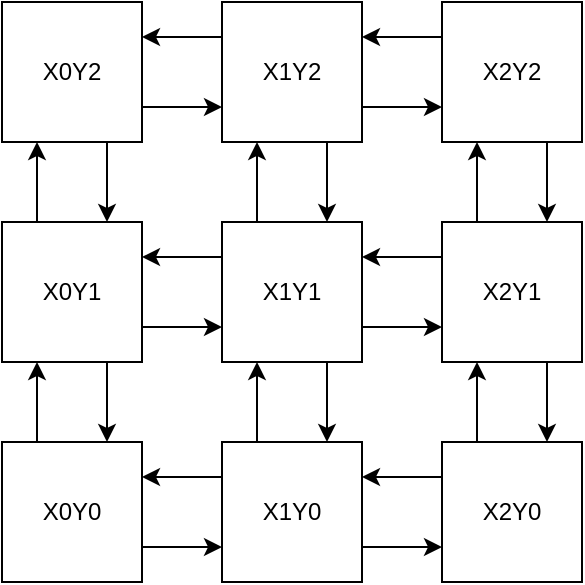 <mxfile version="22.0.5" type="device">
  <diagram name="Page-1" id="0bE3lITXWZnJPzGnrwn3">
    <mxGraphModel dx="988" dy="540" grid="1" gridSize="10" guides="1" tooltips="1" connect="1" arrows="1" fold="1" page="1" pageScale="1" pageWidth="850" pageHeight="1100" math="0" shadow="0">
      <root>
        <mxCell id="0" />
        <mxCell id="1" parent="0" />
        <mxCell id="oZUTG95v8Lp6L52lAXFa-3" style="edgeStyle=orthogonalEdgeStyle;rounded=0;orthogonalLoop=1;jettySize=auto;html=1;exitX=1;exitY=0.75;exitDx=0;exitDy=0;entryX=0;entryY=0.75;entryDx=0;entryDy=0;" parent="1" source="oZUTG95v8Lp6L52lAXFa-1" target="oZUTG95v8Lp6L52lAXFa-2" edge="1">
          <mxGeometry relative="1" as="geometry">
            <mxPoint x="210" y="720" as="targetPoint" />
          </mxGeometry>
        </mxCell>
        <mxCell id="TOsESkxiF3kjRz633ONV-14" style="edgeStyle=orthogonalEdgeStyle;rounded=0;orthogonalLoop=1;jettySize=auto;html=1;entryX=0.25;entryY=1;entryDx=0;entryDy=0;exitX=0.25;exitY=0;exitDx=0;exitDy=0;" edge="1" parent="1" source="oZUTG95v8Lp6L52lAXFa-1" target="TOsESkxiF3kjRz633ONV-1">
          <mxGeometry relative="1" as="geometry" />
        </mxCell>
        <mxCell id="oZUTG95v8Lp6L52lAXFa-1" value="X0Y0" style="rounded=0;whiteSpace=wrap;html=1;" parent="1" vertex="1">
          <mxGeometry x="160" y="580" width="70" height="70" as="geometry" />
        </mxCell>
        <mxCell id="TOsESkxiF3kjRz633ONV-12" style="edgeStyle=orthogonalEdgeStyle;rounded=0;orthogonalLoop=1;jettySize=auto;html=1;entryX=0;entryY=0.75;entryDx=0;entryDy=0;exitX=1;exitY=0.75;exitDx=0;exitDy=0;" edge="1" parent="1" source="oZUTG95v8Lp6L52lAXFa-2" target="TOsESkxiF3kjRz633ONV-8">
          <mxGeometry relative="1" as="geometry" />
        </mxCell>
        <mxCell id="TOsESkxiF3kjRz633ONV-18" style="edgeStyle=orthogonalEdgeStyle;rounded=0;orthogonalLoop=1;jettySize=auto;html=1;entryX=0.25;entryY=1;entryDx=0;entryDy=0;exitX=0.25;exitY=0;exitDx=0;exitDy=0;" edge="1" parent="1" source="oZUTG95v8Lp6L52lAXFa-2" target="TOsESkxiF3kjRz633ONV-3">
          <mxGeometry relative="1" as="geometry" />
        </mxCell>
        <mxCell id="oZUTG95v8Lp6L52lAXFa-2" value="X1Y0" style="rounded=0;whiteSpace=wrap;html=1;" parent="1" vertex="1">
          <mxGeometry x="270" y="580" width="70" height="70" as="geometry" />
        </mxCell>
        <mxCell id="TOsESkxiF3kjRz633ONV-16" style="edgeStyle=orthogonalEdgeStyle;rounded=0;orthogonalLoop=1;jettySize=auto;html=1;entryX=0.75;entryY=0;entryDx=0;entryDy=0;exitX=0.75;exitY=1;exitDx=0;exitDy=0;" edge="1" parent="1" source="TOsESkxiF3kjRz633ONV-1" target="oZUTG95v8Lp6L52lAXFa-1">
          <mxGeometry relative="1" as="geometry" />
        </mxCell>
        <mxCell id="TOsESkxiF3kjRz633ONV-27" style="edgeStyle=orthogonalEdgeStyle;rounded=0;orthogonalLoop=1;jettySize=auto;html=1;entryX=0.25;entryY=1;entryDx=0;entryDy=0;exitX=0.25;exitY=0;exitDx=0;exitDy=0;" edge="1" parent="1" source="TOsESkxiF3kjRz633ONV-1" target="TOsESkxiF3kjRz633ONV-2">
          <mxGeometry relative="1" as="geometry" />
        </mxCell>
        <mxCell id="TOsESkxiF3kjRz633ONV-28" style="edgeStyle=orthogonalEdgeStyle;rounded=0;orthogonalLoop=1;jettySize=auto;html=1;entryX=0;entryY=0.75;entryDx=0;entryDy=0;exitX=1;exitY=0.75;exitDx=0;exitDy=0;" edge="1" parent="1" source="TOsESkxiF3kjRz633ONV-1" target="TOsESkxiF3kjRz633ONV-3">
          <mxGeometry relative="1" as="geometry">
            <mxPoint x="250" y="450" as="sourcePoint" />
          </mxGeometry>
        </mxCell>
        <mxCell id="TOsESkxiF3kjRz633ONV-1" value="X0Y1" style="rounded=0;whiteSpace=wrap;html=1;" vertex="1" parent="1">
          <mxGeometry x="160" y="470" width="70" height="70" as="geometry" />
        </mxCell>
        <mxCell id="TOsESkxiF3kjRz633ONV-26" style="edgeStyle=orthogonalEdgeStyle;rounded=0;orthogonalLoop=1;jettySize=auto;html=1;entryX=0.75;entryY=0;entryDx=0;entryDy=0;exitX=0.75;exitY=1;exitDx=0;exitDy=0;" edge="1" parent="1" source="TOsESkxiF3kjRz633ONV-2" target="TOsESkxiF3kjRz633ONV-1">
          <mxGeometry relative="1" as="geometry" />
        </mxCell>
        <mxCell id="TOsESkxiF3kjRz633ONV-32" style="edgeStyle=orthogonalEdgeStyle;rounded=0;orthogonalLoop=1;jettySize=auto;html=1;exitX=1;exitY=0.75;exitDx=0;exitDy=0;entryX=0;entryY=0.75;entryDx=0;entryDy=0;" edge="1" parent="1" source="TOsESkxiF3kjRz633ONV-2" target="TOsESkxiF3kjRz633ONV-4">
          <mxGeometry relative="1" as="geometry">
            <mxPoint x="250" y="330" as="sourcePoint" />
            <mxPoint x="300" y="340" as="targetPoint" />
          </mxGeometry>
        </mxCell>
        <mxCell id="TOsESkxiF3kjRz633ONV-2" value="X0Y2" style="rounded=0;whiteSpace=wrap;html=1;" vertex="1" parent="1">
          <mxGeometry x="160" y="360" width="70" height="70" as="geometry" />
        </mxCell>
        <mxCell id="TOsESkxiF3kjRz633ONV-17" style="edgeStyle=orthogonalEdgeStyle;rounded=0;orthogonalLoop=1;jettySize=auto;html=1;entryX=0.75;entryY=0;entryDx=0;entryDy=0;exitX=0.75;exitY=1;exitDx=0;exitDy=0;" edge="1" parent="1" source="TOsESkxiF3kjRz633ONV-3" target="oZUTG95v8Lp6L52lAXFa-2">
          <mxGeometry relative="1" as="geometry" />
        </mxCell>
        <mxCell id="TOsESkxiF3kjRz633ONV-25" style="edgeStyle=orthogonalEdgeStyle;rounded=0;orthogonalLoop=1;jettySize=auto;html=1;entryX=0.25;entryY=1;entryDx=0;entryDy=0;exitX=0.25;exitY=0;exitDx=0;exitDy=0;" edge="1" parent="1" source="TOsESkxiF3kjRz633ONV-3" target="TOsESkxiF3kjRz633ONV-4">
          <mxGeometry relative="1" as="geometry" />
        </mxCell>
        <mxCell id="TOsESkxiF3kjRz633ONV-29" style="edgeStyle=orthogonalEdgeStyle;rounded=0;orthogonalLoop=1;jettySize=auto;html=1;entryX=1;entryY=0.25;entryDx=0;entryDy=0;exitX=0;exitY=0.25;exitDx=0;exitDy=0;" edge="1" parent="1" source="TOsESkxiF3kjRz633ONV-3" target="TOsESkxiF3kjRz633ONV-1">
          <mxGeometry relative="1" as="geometry">
            <mxPoint x="250" y="560" as="sourcePoint" />
          </mxGeometry>
        </mxCell>
        <mxCell id="TOsESkxiF3kjRz633ONV-30" style="edgeStyle=orthogonalEdgeStyle;rounded=0;orthogonalLoop=1;jettySize=auto;html=1;exitX=1;exitY=0.75;exitDx=0;exitDy=0;entryX=0;entryY=0.75;entryDx=0;entryDy=0;" edge="1" parent="1" source="TOsESkxiF3kjRz633ONV-3" target="TOsESkxiF3kjRz633ONV-6">
          <mxGeometry relative="1" as="geometry">
            <mxPoint x="370" y="550" as="targetPoint" />
          </mxGeometry>
        </mxCell>
        <mxCell id="TOsESkxiF3kjRz633ONV-3" value="X1Y1" style="rounded=0;whiteSpace=wrap;html=1;" vertex="1" parent="1">
          <mxGeometry x="270" y="470" width="70" height="70" as="geometry" />
        </mxCell>
        <mxCell id="TOsESkxiF3kjRz633ONV-24" style="edgeStyle=orthogonalEdgeStyle;rounded=0;orthogonalLoop=1;jettySize=auto;html=1;entryX=0.75;entryY=0;entryDx=0;entryDy=0;exitX=0.75;exitY=1;exitDx=0;exitDy=0;" edge="1" parent="1" source="TOsESkxiF3kjRz633ONV-4" target="TOsESkxiF3kjRz633ONV-3">
          <mxGeometry relative="1" as="geometry" />
        </mxCell>
        <mxCell id="TOsESkxiF3kjRz633ONV-33" style="edgeStyle=orthogonalEdgeStyle;rounded=0;orthogonalLoop=1;jettySize=auto;html=1;exitX=0;exitY=0.25;exitDx=0;exitDy=0;entryX=1;entryY=0.25;entryDx=0;entryDy=0;" edge="1" parent="1" source="TOsESkxiF3kjRz633ONV-4" target="TOsESkxiF3kjRz633ONV-2">
          <mxGeometry relative="1" as="geometry">
            <mxPoint x="250" y="450" as="targetPoint" />
          </mxGeometry>
        </mxCell>
        <mxCell id="TOsESkxiF3kjRz633ONV-35" style="edgeStyle=orthogonalEdgeStyle;rounded=0;orthogonalLoop=1;jettySize=auto;html=1;exitX=1;exitY=0.75;exitDx=0;exitDy=0;entryX=0;entryY=0.75;entryDx=0;entryDy=0;" edge="1" parent="1" source="TOsESkxiF3kjRz633ONV-4" target="TOsESkxiF3kjRz633ONV-5">
          <mxGeometry relative="1" as="geometry">
            <mxPoint x="350" y="410" as="sourcePoint" />
            <mxPoint x="360" y="440" as="targetPoint" />
          </mxGeometry>
        </mxCell>
        <mxCell id="TOsESkxiF3kjRz633ONV-4" value="X1Y2" style="rounded=0;whiteSpace=wrap;html=1;" vertex="1" parent="1">
          <mxGeometry x="270" y="360" width="70" height="70" as="geometry" />
        </mxCell>
        <mxCell id="TOsESkxiF3kjRz633ONV-21" style="edgeStyle=orthogonalEdgeStyle;rounded=0;orthogonalLoop=1;jettySize=auto;html=1;entryX=0.75;entryY=0;entryDx=0;entryDy=0;exitX=0.75;exitY=1;exitDx=0;exitDy=0;" edge="1" parent="1" source="TOsESkxiF3kjRz633ONV-5" target="TOsESkxiF3kjRz633ONV-6">
          <mxGeometry relative="1" as="geometry" />
        </mxCell>
        <mxCell id="TOsESkxiF3kjRz633ONV-36" style="edgeStyle=orthogonalEdgeStyle;rounded=0;orthogonalLoop=1;jettySize=auto;html=1;entryX=1;entryY=0.25;entryDx=0;entryDy=0;exitX=0;exitY=0.25;exitDx=0;exitDy=0;" edge="1" parent="1" source="TOsESkxiF3kjRz633ONV-5" target="TOsESkxiF3kjRz633ONV-4">
          <mxGeometry relative="1" as="geometry" />
        </mxCell>
        <mxCell id="TOsESkxiF3kjRz633ONV-5" value="X2Y2" style="rounded=0;whiteSpace=wrap;html=1;" vertex="1" parent="1">
          <mxGeometry x="380" y="360" width="70" height="70" as="geometry" />
        </mxCell>
        <mxCell id="TOsESkxiF3kjRz633ONV-19" style="edgeStyle=orthogonalEdgeStyle;rounded=0;orthogonalLoop=1;jettySize=auto;html=1;entryX=0.75;entryY=0;entryDx=0;entryDy=0;exitX=0.75;exitY=1;exitDx=0;exitDy=0;" edge="1" parent="1" source="TOsESkxiF3kjRz633ONV-6" target="TOsESkxiF3kjRz633ONV-8">
          <mxGeometry relative="1" as="geometry" />
        </mxCell>
        <mxCell id="TOsESkxiF3kjRz633ONV-22" style="edgeStyle=orthogonalEdgeStyle;rounded=0;orthogonalLoop=1;jettySize=auto;html=1;entryX=0.25;entryY=1;entryDx=0;entryDy=0;exitX=0.25;exitY=0;exitDx=0;exitDy=0;" edge="1" parent="1" source="TOsESkxiF3kjRz633ONV-6" target="TOsESkxiF3kjRz633ONV-5">
          <mxGeometry relative="1" as="geometry" />
        </mxCell>
        <mxCell id="TOsESkxiF3kjRz633ONV-31" style="edgeStyle=orthogonalEdgeStyle;rounded=0;orthogonalLoop=1;jettySize=auto;html=1;exitX=0;exitY=0.25;exitDx=0;exitDy=0;entryX=1;entryY=0.25;entryDx=0;entryDy=0;" edge="1" parent="1" source="TOsESkxiF3kjRz633ONV-6" target="TOsESkxiF3kjRz633ONV-3">
          <mxGeometry relative="1" as="geometry">
            <mxPoint x="350" y="550" as="targetPoint" />
          </mxGeometry>
        </mxCell>
        <mxCell id="TOsESkxiF3kjRz633ONV-6" value="X2Y1" style="rounded=0;whiteSpace=wrap;html=1;" vertex="1" parent="1">
          <mxGeometry x="380" y="470" width="70" height="70" as="geometry" />
        </mxCell>
        <mxCell id="TOsESkxiF3kjRz633ONV-20" style="edgeStyle=orthogonalEdgeStyle;rounded=0;orthogonalLoop=1;jettySize=auto;html=1;entryX=0.25;entryY=1;entryDx=0;entryDy=0;exitX=0.25;exitY=0;exitDx=0;exitDy=0;" edge="1" parent="1" source="TOsESkxiF3kjRz633ONV-8" target="TOsESkxiF3kjRz633ONV-6">
          <mxGeometry relative="1" as="geometry" />
        </mxCell>
        <mxCell id="TOsESkxiF3kjRz633ONV-8" value="X2Y0" style="rounded=0;whiteSpace=wrap;html=1;" vertex="1" parent="1">
          <mxGeometry x="380" y="580" width="70" height="70" as="geometry" />
        </mxCell>
        <mxCell id="TOsESkxiF3kjRz633ONV-9" style="edgeStyle=orthogonalEdgeStyle;rounded=0;orthogonalLoop=1;jettySize=auto;html=1;exitX=0;exitY=0.25;exitDx=0;exitDy=0;entryX=1;entryY=0.25;entryDx=0;entryDy=0;" edge="1" parent="1" source="oZUTG95v8Lp6L52lAXFa-2" target="oZUTG95v8Lp6L52lAXFa-1">
          <mxGeometry relative="1" as="geometry">
            <mxPoint x="240" y="608" as="sourcePoint" />
            <mxPoint x="250" y="580" as="targetPoint" />
          </mxGeometry>
        </mxCell>
        <mxCell id="TOsESkxiF3kjRz633ONV-13" style="edgeStyle=orthogonalEdgeStyle;rounded=0;orthogonalLoop=1;jettySize=auto;html=1;entryX=1;entryY=0.25;entryDx=0;entryDy=0;exitX=0;exitY=0.25;exitDx=0;exitDy=0;" edge="1" parent="1" source="TOsESkxiF3kjRz633ONV-8" target="oZUTG95v8Lp6L52lAXFa-2">
          <mxGeometry relative="1" as="geometry">
            <mxPoint x="350" y="608" as="sourcePoint" />
            <mxPoint x="390" y="608" as="targetPoint" />
          </mxGeometry>
        </mxCell>
      </root>
    </mxGraphModel>
  </diagram>
</mxfile>
